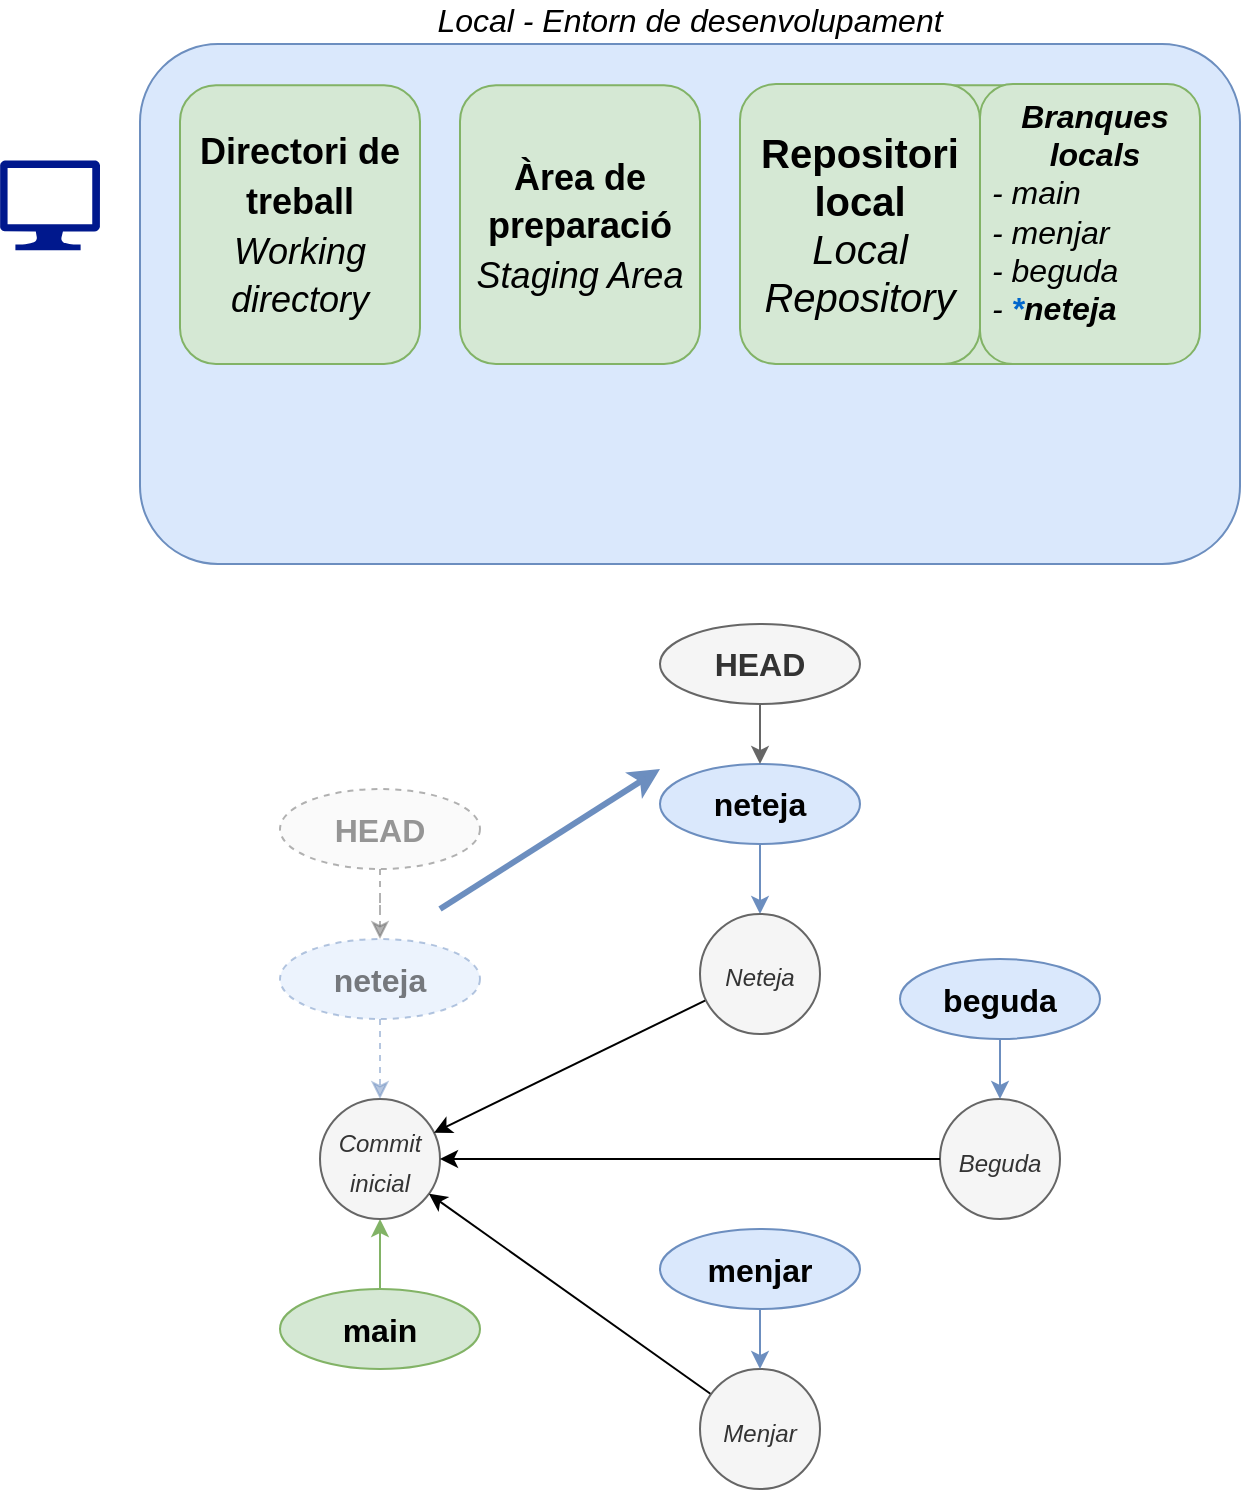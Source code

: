 <mxfile version="24.8.2">
  <diagram name="Pàgina-1" id="mhbHxmUa4zc_a_H4eHv1">
    <mxGraphModel dx="2074" dy="1146" grid="1" gridSize="10" guides="1" tooltips="1" connect="1" arrows="1" fold="1" page="1" pageScale="1" pageWidth="827" pageHeight="1169" math="0" shadow="0">
      <root>
        <mxCell id="0" />
        <mxCell id="1" parent="0" />
        <mxCell id="dp8ddyL-VryvzM2425Ij-3" style="rounded=0;orthogonalLoop=1;jettySize=auto;html=1;exitX=0.5;exitY=1;exitDx=0;exitDy=0;fillColor=#d5e8d4;strokeColor=#82b366;" edge="1" parent="1" source="dp8ddyL-VryvzM2425Ij-4" target="dp8ddyL-VryvzM2425Ij-13">
          <mxGeometry relative="1" as="geometry">
            <mxPoint x="956.667" y="777.5" as="targetPoint" />
          </mxGeometry>
        </mxCell>
        <mxCell id="dp8ddyL-VryvzM2425Ij-4" value="main" style="ellipse;whiteSpace=wrap;html=1;fillColor=#d5e8d4;strokeColor=#82b366;fontSize=16;fontStyle=1" vertex="1" parent="1">
          <mxGeometry x="930" y="862.5" width="100" height="40" as="geometry" />
        </mxCell>
        <mxCell id="dp8ddyL-VryvzM2425Ij-11" value="neteja" style="ellipse;whiteSpace=wrap;html=1;fillColor=#dae8fc;strokeColor=#6c8ebf;fontSize=16;fontStyle=1" vertex="1" parent="1">
          <mxGeometry x="1120" y="600" width="100" height="40" as="geometry" />
        </mxCell>
        <mxCell id="dp8ddyL-VryvzM2425Ij-12" style="rounded=0;orthogonalLoop=1;jettySize=auto;html=1;fillColor=#dae8fc;strokeColor=#6c8ebf;" edge="1" parent="1" source="dp8ddyL-VryvzM2425Ij-11" target="dp8ddyL-VryvzM2425Ij-46">
          <mxGeometry relative="1" as="geometry">
            <mxPoint x="820" y="837" as="sourcePoint" />
            <mxPoint x="897.5" y="785" as="targetPoint" />
          </mxGeometry>
        </mxCell>
        <mxCell id="dp8ddyL-VryvzM2425Ij-13" value="&lt;i style=&quot;font-size: 16px;&quot;&gt;&lt;font style=&quot;font-size: 12px;&quot;&gt;Commit inicial&lt;/font&gt;&lt;/i&gt;" style="ellipse;whiteSpace=wrap;html=1;fillColor=#f5f5f5;fontColor=#333333;strokeColor=#666666;" vertex="1" parent="1">
          <mxGeometry x="950" y="767.5" width="60" height="60" as="geometry" />
        </mxCell>
        <mxCell id="dp8ddyL-VryvzM2425Ij-17" value="&lt;i&gt;Local - Entorn de desenvolupament&lt;/i&gt;" style="rounded=1;whiteSpace=wrap;html=1;verticalAlign=bottom;labelPosition=center;verticalLabelPosition=top;align=center;textDirection=ltr;labelBackgroundColor=none;spacingTop=0;spacing=2;fontSize=16;fillColor=#dae8fc;strokeColor=#6c8ebf;" vertex="1" parent="1">
          <mxGeometry x="860" y="240" width="550" height="260" as="geometry" />
        </mxCell>
        <mxCell id="dp8ddyL-VryvzM2425Ij-18" value="" style="sketch=0;aspect=fixed;pointerEvents=1;shadow=0;dashed=0;html=1;strokeColor=none;labelPosition=center;verticalLabelPosition=bottom;verticalAlign=top;align=center;fillColor=#00188D;shape=mxgraph.azure.computer" vertex="1" parent="1">
          <mxGeometry x="790" y="298.13" width="50" height="45" as="geometry" />
        </mxCell>
        <mxCell id="dp8ddyL-VryvzM2425Ij-19" value="" style="rounded=1;whiteSpace=wrap;html=1;fontSize=20;fillColor=#d5e8d4;strokeColor=#82b366;" vertex="1" parent="1">
          <mxGeometry x="1160" y="260.63" width="230" height="139.37" as="geometry" />
        </mxCell>
        <mxCell id="dp8ddyL-VryvzM2425Ij-20" value="&lt;b&gt;Repositori local&lt;/b&gt;&lt;i&gt;&lt;br&gt;Local Repository&lt;/i&gt;" style="rounded=1;whiteSpace=wrap;html=1;fontSize=20;fillColor=#d5e8d4;strokeColor=#82b366;" vertex="1" parent="1">
          <mxGeometry x="1160" y="260" width="120" height="140" as="geometry" />
        </mxCell>
        <mxCell id="dp8ddyL-VryvzM2425Ij-21" value="&lt;b style=&quot;border-color: var(--border-color); font-size: 18px;&quot;&gt;Àrea de preparació&lt;/b&gt;&lt;br style=&quot;border-color: var(--border-color); font-size: 18px;&quot;&gt;&lt;i style=&quot;border-color: var(--border-color); font-size: 18px;&quot;&gt;Staging Area&lt;/i&gt;" style="rounded=1;whiteSpace=wrap;html=1;fontSize=20;fillColor=#d5e8d4;strokeColor=#82b366;" vertex="1" parent="1">
          <mxGeometry x="1020" y="260.63" width="120" height="139.37" as="geometry" />
        </mxCell>
        <mxCell id="dp8ddyL-VryvzM2425Ij-22" value="&lt;b style=&quot;border-color: var(--border-color); font-size: 18px;&quot;&gt;Directori de treball&lt;/b&gt;&lt;br style=&quot;border-color: var(--border-color); font-size: 18px;&quot;&gt;&lt;i style=&quot;border-color: var(--border-color); font-size: 18px;&quot;&gt;Working directory&lt;/i&gt;" style="rounded=1;whiteSpace=wrap;html=1;fontSize=20;fillColor=#d5e8d4;strokeColor=#82b366;" vertex="1" parent="1">
          <mxGeometry x="880" y="260.63" width="120" height="139.37" as="geometry" />
        </mxCell>
        <mxCell id="dp8ddyL-VryvzM2425Ij-23" value="" style="shape=image;imageAspect=0;aspect=fixed;verticalLabelPosition=bottom;verticalAlign=top;image=https://cdn0.iconfinder.com/data/icons/folder-line/512/folder_tree-512.png;" vertex="1" parent="1">
          <mxGeometry x="905" y="410" width="70" height="70" as="geometry" />
        </mxCell>
        <mxCell id="dp8ddyL-VryvzM2425Ij-24" value="" style="shape=image;imageAspect=0;aspect=fixed;verticalLabelPosition=bottom;verticalAlign=top;image=https://cdn.icon-icons.com/icons2/2718/PNG/512/git_branch_icon_174485.png;" vertex="1" parent="1">
          <mxGeometry x="1239.5" y="410" width="71" height="71" as="geometry" />
        </mxCell>
        <mxCell id="dp8ddyL-VryvzM2425Ij-25" value="&lt;b style=&quot;font-style: italic; font-size: 16px;&quot;&gt;Branques locals&lt;/b&gt;&lt;br style=&quot;font-size: 16px;&quot;&gt;&lt;div style=&quot;font-style: italic; text-align: left;&quot;&gt;&lt;span style=&quot;background-color: initial;&quot;&gt;- main&lt;/span&gt;&lt;br&gt;&lt;/div&gt;&lt;div style=&quot;text-align: left;&quot;&gt;&lt;span style=&quot;background-color: initial;&quot;&gt;&lt;i&gt;- menjar&lt;/i&gt;&lt;/span&gt;&lt;/div&gt;&lt;div style=&quot;font-style: italic; text-align: left;&quot;&gt;&lt;span style=&quot;background-color: initial;&quot;&gt;- beguda&lt;/span&gt;&lt;/div&gt;&lt;div style=&quot;font-style: italic; text-align: left;&quot;&gt;&lt;span style=&quot;background-color: initial;&quot;&gt;-&amp;nbsp;&lt;/span&gt;&lt;b style=&quot;background-color: initial;&quot;&gt;&lt;font color=&quot;#0066cc&quot;&gt;*&lt;/font&gt;&lt;/b&gt;&lt;b style=&quot;background-color: initial;&quot;&gt;neteja&lt;/b&gt;&lt;/div&gt;" style="rounded=1;whiteSpace=wrap;html=1;fontSize=16;fillColor=#d5e8d4;strokeColor=#82b366;verticalAlign=top;spacingLeft=5;" vertex="1" parent="1">
          <mxGeometry x="1280" y="260" width="110" height="140" as="geometry" />
        </mxCell>
        <mxCell id="dp8ddyL-VryvzM2425Ij-27" style="rounded=0;orthogonalLoop=1;jettySize=auto;html=1;" edge="1" parent="1" source="dp8ddyL-VryvzM2425Ij-26" target="dp8ddyL-VryvzM2425Ij-13">
          <mxGeometry relative="1" as="geometry" />
        </mxCell>
        <mxCell id="dp8ddyL-VryvzM2425Ij-26" value="&lt;i style=&quot;font-size: 16px;&quot;&gt;&lt;font style=&quot;font-size: 12px;&quot;&gt;Menjar&lt;/font&gt;&lt;/i&gt;" style="ellipse;whiteSpace=wrap;html=1;fillColor=#f5f5f5;fontColor=#333333;strokeColor=#666666;" vertex="1" parent="1">
          <mxGeometry x="1140" y="902.5" width="60" height="60" as="geometry" />
        </mxCell>
        <mxCell id="dp8ddyL-VryvzM2425Ij-30" style="rounded=0;orthogonalLoop=1;jettySize=auto;html=1;exitX=0.5;exitY=1;exitDx=0;exitDy=0;fillColor=#dae8fc;strokeColor=#6c8ebf;" edge="1" parent="1" source="dp8ddyL-VryvzM2425Ij-31" target="dp8ddyL-VryvzM2425Ij-26">
          <mxGeometry relative="1" as="geometry">
            <mxPoint x="1123" y="912.5" as="targetPoint" />
          </mxGeometry>
        </mxCell>
        <mxCell id="dp8ddyL-VryvzM2425Ij-31" value="menjar" style="ellipse;whiteSpace=wrap;html=1;fillColor=#dae8fc;strokeColor=#6c8ebf;fontSize=16;fontStyle=1" vertex="1" parent="1">
          <mxGeometry x="1120" y="832.5" width="100" height="40" as="geometry" />
        </mxCell>
        <mxCell id="dp8ddyL-VryvzM2425Ij-34" style="edgeStyle=orthogonalEdgeStyle;rounded=0;orthogonalLoop=1;jettySize=auto;html=1;fillColor=#f5f5f5;strokeColor=#666666;opacity=50;dashed=1;" edge="1" parent="1" source="dp8ddyL-VryvzM2425Ij-35" target="dp8ddyL-VryvzM2425Ij-37">
          <mxGeometry relative="1" as="geometry" />
        </mxCell>
        <mxCell id="dp8ddyL-VryvzM2425Ij-35" value="HEAD" style="ellipse;whiteSpace=wrap;html=1;fillColor=#f5f5f5;strokeColor=#666666;fontSize=16;fontStyle=1;fontColor=#333333;opacity=50;dashed=1;textOpacity=50;" vertex="1" parent="1">
          <mxGeometry x="930" y="612.5" width="100" height="40" as="geometry" />
        </mxCell>
        <mxCell id="dp8ddyL-VryvzM2425Ij-36" style="rounded=0;orthogonalLoop=1;jettySize=auto;html=1;fillColor=#dae8fc;strokeColor=#6c8ebf;opacity=50;dashed=1;" edge="1" parent="1" source="dp8ddyL-VryvzM2425Ij-37" target="dp8ddyL-VryvzM2425Ij-13">
          <mxGeometry relative="1" as="geometry">
            <mxPoint x="1100" y="727.5" as="targetPoint" />
          </mxGeometry>
        </mxCell>
        <mxCell id="dp8ddyL-VryvzM2425Ij-37" value="neteja" style="ellipse;whiteSpace=wrap;html=1;fillColor=#dae8fc;strokeColor=#6c8ebf;fontSize=16;fontStyle=1;opacity=50;dashed=1;textOpacity=50;" vertex="1" parent="1">
          <mxGeometry x="930" y="687.5" width="100" height="40" as="geometry" />
        </mxCell>
        <mxCell id="dp8ddyL-VryvzM2425Ij-38" value="" style="endArrow=classic;html=1;rounded=0;strokeWidth=3;fillColor=#dae8fc;strokeColor=#6c8ebf;" edge="1" parent="1">
          <mxGeometry width="50" height="50" relative="1" as="geometry">
            <mxPoint x="1010" y="672.5" as="sourcePoint" />
            <mxPoint x="1120" y="602.5" as="targetPoint" />
            <Array as="points" />
          </mxGeometry>
        </mxCell>
        <mxCell id="dp8ddyL-VryvzM2425Ij-40" style="edgeStyle=orthogonalEdgeStyle;rounded=0;orthogonalLoop=1;jettySize=auto;html=1;exitX=0.5;exitY=1;exitDx=0;exitDy=0;fillColor=#f5f5f5;strokeColor=#666666;" edge="1" parent="1" source="dp8ddyL-VryvzM2425Ij-41" target="dp8ddyL-VryvzM2425Ij-11">
          <mxGeometry relative="1" as="geometry">
            <mxPoint x="633.5" y="472.5" as="targetPoint" />
          </mxGeometry>
        </mxCell>
        <mxCell id="dp8ddyL-VryvzM2425Ij-41" value="HEAD" style="ellipse;whiteSpace=wrap;html=1;fillColor=#f5f5f5;strokeColor=#666666;fontSize=16;fontStyle=1;fontColor=#333333;" vertex="1" parent="1">
          <mxGeometry x="1120" y="530" width="100" height="40" as="geometry" />
        </mxCell>
        <mxCell id="dp8ddyL-VryvzM2425Ij-42" value="&lt;i style=&quot;font-size: 16px;&quot;&gt;&lt;font style=&quot;font-size: 12px;&quot;&gt;Beguda&lt;/font&gt;&lt;/i&gt;" style="ellipse;whiteSpace=wrap;html=1;fillColor=#f5f5f5;fontColor=#333333;strokeColor=#666666;" vertex="1" parent="1">
          <mxGeometry x="1260" y="767.5" width="60" height="60" as="geometry" />
        </mxCell>
        <mxCell id="dp8ddyL-VryvzM2425Ij-43" style="rounded=0;orthogonalLoop=1;jettySize=auto;html=1;exitX=0.5;exitY=1;exitDx=0;exitDy=0;fillColor=#dae8fc;strokeColor=#6c8ebf;" edge="1" parent="1" source="dp8ddyL-VryvzM2425Ij-44" target="dp8ddyL-VryvzM2425Ij-42">
          <mxGeometry relative="1" as="geometry">
            <mxPoint x="1243" y="777.5" as="targetPoint" />
          </mxGeometry>
        </mxCell>
        <mxCell id="dp8ddyL-VryvzM2425Ij-44" value="beguda" style="ellipse;whiteSpace=wrap;html=1;fillColor=#dae8fc;strokeColor=#6c8ebf;fontSize=16;fontStyle=1" vertex="1" parent="1">
          <mxGeometry x="1240" y="697.5" width="100" height="40" as="geometry" />
        </mxCell>
        <mxCell id="dp8ddyL-VryvzM2425Ij-45" style="rounded=0;orthogonalLoop=1;jettySize=auto;html=1;" edge="1" parent="1" source="dp8ddyL-VryvzM2425Ij-42" target="dp8ddyL-VryvzM2425Ij-13">
          <mxGeometry relative="1" as="geometry">
            <mxPoint x="1159" y="643.5" as="sourcePoint" />
            <mxPoint x="1011" y="786.5" as="targetPoint" />
          </mxGeometry>
        </mxCell>
        <mxCell id="dp8ddyL-VryvzM2425Ij-47" style="rounded=0;orthogonalLoop=1;jettySize=auto;html=1;" edge="1" parent="1" source="dp8ddyL-VryvzM2425Ij-46" target="dp8ddyL-VryvzM2425Ij-13">
          <mxGeometry relative="1" as="geometry" />
        </mxCell>
        <mxCell id="dp8ddyL-VryvzM2425Ij-46" value="&lt;i style=&quot;font-size: 16px;&quot;&gt;&lt;font style=&quot;font-size: 12px;&quot;&gt;Neteja&lt;/font&gt;&lt;/i&gt;" style="ellipse;whiteSpace=wrap;html=1;fillColor=#f5f5f5;fontColor=#333333;strokeColor=#666666;" vertex="1" parent="1">
          <mxGeometry x="1140" y="675" width="60" height="60" as="geometry" />
        </mxCell>
      </root>
    </mxGraphModel>
  </diagram>
</mxfile>
